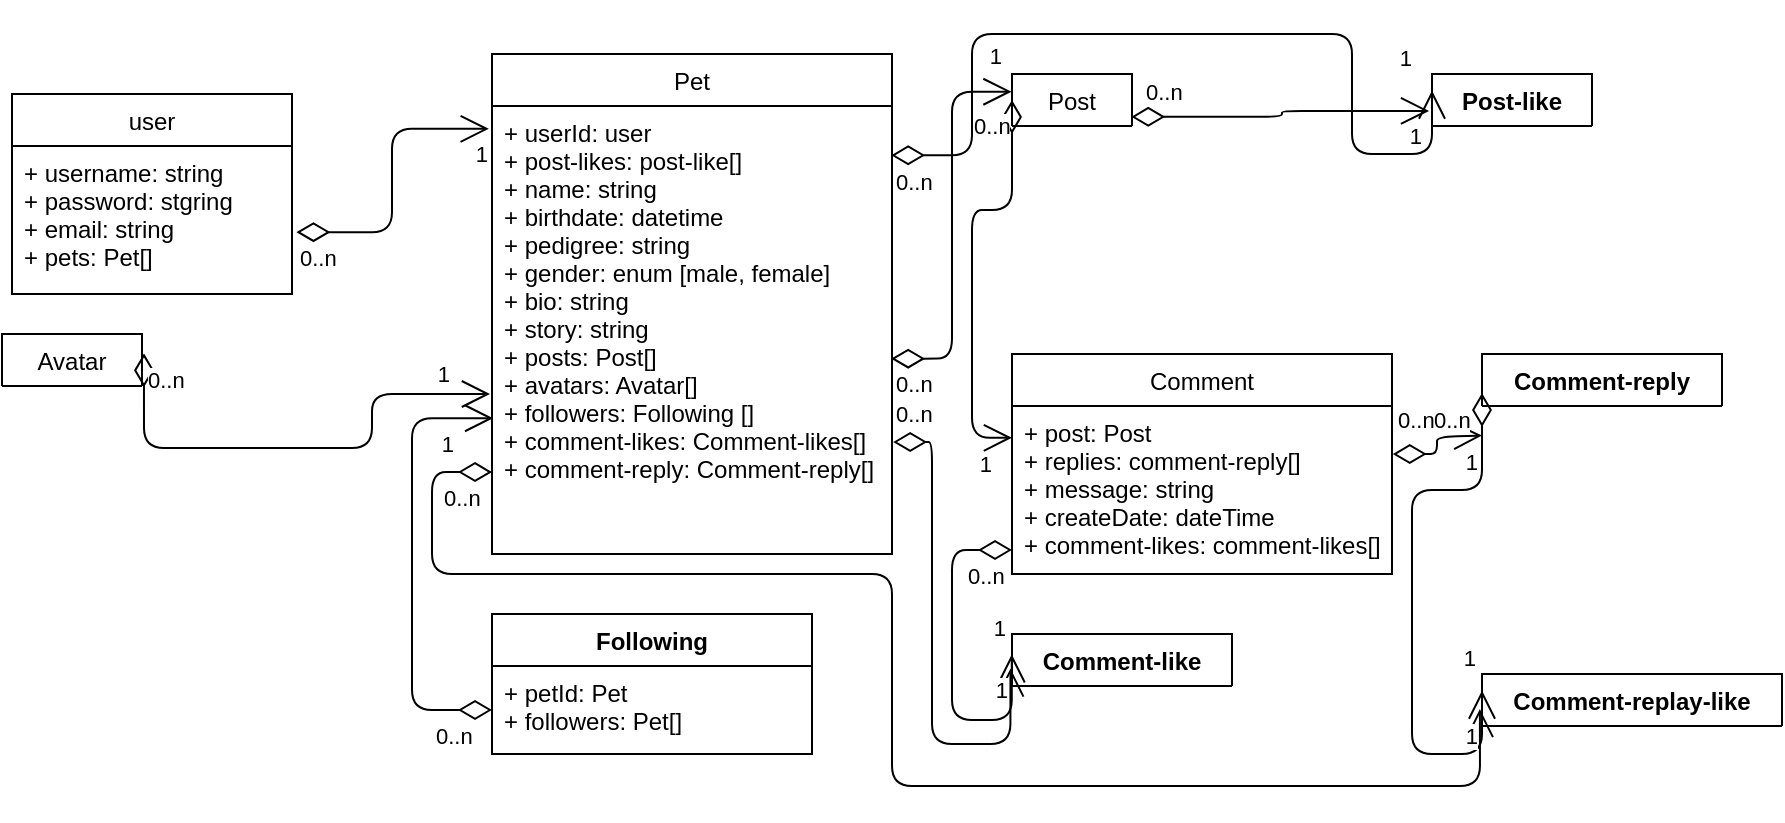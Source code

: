 <mxfile version="15.5.4" type="embed"><diagram id="5BClj8nfw3l01UVWV0xK" name="Page-1"><mxGraphModel dx="2227" dy="1756" grid="1" gridSize="10" guides="1" tooltips="1" connect="1" arrows="1" fold="1" page="1" pageScale="1" pageWidth="850" pageHeight="1100" math="0" shadow="0"><root><mxCell id="0"/><mxCell id="1" parent="0"/><mxCell id="2" value="Pet" style="swimlane;fontStyle=0;childLayout=stackLayout;horizontal=1;startSize=26;fillColor=none;horizontalStack=0;resizeParent=1;resizeParentMax=0;resizeLast=0;collapsible=1;marginBottom=0;" parent="1" vertex="1"><mxGeometry x="-390" y="10" width="200" height="250" as="geometry"/></mxCell><mxCell id="4" value="+ userId: user&#10;+ post-likes: post-like[]&#10;+ name: string&#10;+ birthdate: datetime&#10;+ pedigree: string&#10;+ gender: enum [male, female]&#10;+ bio: string&#10;+ story: string&#10;+ posts: Post[]&#10;+ avatars: Avatar[]&#10;+ followers: Following []&#10;+ comment-likes: Comment-likes[]&#10;+ comment-reply: Comment-reply[]" style="text;strokeColor=none;fillColor=none;align=left;verticalAlign=top;spacingLeft=4;spacingRight=4;overflow=hidden;rotatable=0;points=[[0,0.5],[1,0.5]];portConstraint=eastwest;" parent="2" vertex="1"><mxGeometry y="26" width="200" height="224" as="geometry"/></mxCell><mxCell id="6" value="Following" style="swimlane;fontStyle=1;align=center;verticalAlign=top;childLayout=stackLayout;horizontal=1;startSize=26;horizontalStack=0;resizeParent=1;resizeParentMax=0;resizeLast=0;collapsible=1;marginBottom=0;" parent="1" vertex="1"><mxGeometry x="-390" y="290" width="160" height="70" as="geometry"><mxRectangle x="-390" y="290" width="90" height="26" as="alternateBounds"/></mxGeometry></mxCell><mxCell id="7" value="+ petId: Pet&#10;+ followers: Pet[]" style="text;strokeColor=none;fillColor=none;align=left;verticalAlign=top;spacingLeft=4;spacingRight=4;overflow=hidden;rotatable=0;points=[[0,0.5],[1,0.5]];portConstraint=eastwest;" parent="6" vertex="1"><mxGeometry y="26" width="160" height="44" as="geometry"/></mxCell><mxCell id="14" value="Comment-like&#10;" style="swimlane;fontStyle=1;align=center;verticalAlign=top;childLayout=stackLayout;horizontal=1;startSize=26;horizontalStack=0;resizeParent=1;resizeParentMax=0;resizeLast=0;collapsible=1;marginBottom=0;" parent="1" vertex="1" collapsed="1"><mxGeometry x="-130" y="300" width="110" height="26" as="geometry"><mxRectangle x="-130" y="300" width="140" height="70" as="alternateBounds"/></mxGeometry></mxCell><mxCell id="15" value="+ commentId: Comment&#10;+ petId: Pet" style="text;strokeColor=none;fillColor=none;align=left;verticalAlign=top;spacingLeft=4;spacingRight=4;overflow=hidden;rotatable=0;points=[[0,0.5],[1,0.5]];portConstraint=eastwest;" parent="14" vertex="1"><mxGeometry y="26" width="110" height="44" as="geometry"/></mxCell><mxCell id="18" value="Comment" style="swimlane;fontStyle=0;childLayout=stackLayout;horizontal=1;startSize=26;horizontalStack=0;resizeParent=1;resizeParentMax=0;resizeLast=0;collapsible=1;marginBottom=0;" parent="1" vertex="1"><mxGeometry x="-130" y="160" width="190" height="110" as="geometry"><mxRectangle x="-130" y="160" width="80" height="26" as="alternateBounds"/></mxGeometry></mxCell><mxCell id="113" value="" style="endArrow=open;html=1;endSize=12;startArrow=diamondThin;startSize=14;startFill=0;edgeStyle=orthogonalEdgeStyle;exitX=1.002;exitY=0.286;exitDx=0;exitDy=0;exitPerimeter=0;" parent="18" source="19" edge="1"><mxGeometry relative="1" as="geometry"><mxPoint x="75" y="40.79" as="sourcePoint"/><mxPoint x="235" y="40.79" as="targetPoint"/></mxGeometry></mxCell><mxCell id="114" value="0..n" style="edgeLabel;resizable=0;html=1;align=left;verticalAlign=top;" parent="113" connectable="0" vertex="1"><mxGeometry x="-1" relative="1" as="geometry"><mxPoint x="1" y="-30" as="offset"/></mxGeometry></mxCell><mxCell id="115" value="1" style="edgeLabel;resizable=0;html=1;align=right;verticalAlign=top;" parent="113" connectable="0" vertex="1"><mxGeometry x="1" relative="1" as="geometry"><mxPoint x="-2" as="offset"/></mxGeometry></mxCell><mxCell id="19" value="+ post: Post&#10;+ replies: comment-reply[]&#10;+ message: string&#10;+ createDate: dateTime&#10;+ comment-likes: comment-likes[]" style="text;strokeColor=none;fillColor=none;align=left;verticalAlign=top;spacingLeft=4;spacingRight=4;overflow=hidden;rotatable=0;points=[[0,0.5],[1,0.5]];portConstraint=eastwest;" parent="18" vertex="1"><mxGeometry y="26" width="190" height="84" as="geometry"/></mxCell><mxCell id="26" value="Avatar" style="swimlane;fontStyle=0;childLayout=stackLayout;horizontal=1;startSize=26;fillColor=none;horizontalStack=0;resizeParent=1;resizeParentMax=0;resizeLast=0;collapsible=1;marginBottom=0;" parent="1" vertex="1" collapsed="1"><mxGeometry x="-635" y="150" width="70" height="26" as="geometry"><mxRectangle x="-635" y="150" width="150" height="110" as="alternateBounds"/></mxGeometry></mxCell><mxCell id="28" value="+ alt: string&#10;+ petId: Pet&#10;+ createDate: dateTime&#10;+ isActive: boolean&#10;+ minioId: string" style="text;strokeColor=none;fillColor=none;align=left;verticalAlign=top;spacingLeft=4;spacingRight=4;overflow=hidden;rotatable=0;points=[[0,0.5],[1,0.5]];portConstraint=eastwest;" parent="26" vertex="1"><mxGeometry y="26" width="70" height="84" as="geometry"/></mxCell><mxCell id="30" value="user" style="swimlane;fontStyle=0;childLayout=stackLayout;horizontal=1;startSize=26;fillColor=none;horizontalStack=0;resizeParent=1;resizeParentMax=0;resizeLast=0;collapsible=1;marginBottom=0;" parent="1" vertex="1"><mxGeometry x="-630" y="30" width="140" height="100" as="geometry"/></mxCell><mxCell id="33" value="+ username: string&#10;+ password: stgring&#10;+ email: string&#10;+ pets: Pet[]&#10;" style="text;strokeColor=none;fillColor=none;align=left;verticalAlign=top;spacingLeft=4;spacingRight=4;overflow=hidden;rotatable=0;points=[[0,0.5],[1,0.5]];portConstraint=eastwest;" parent="30" vertex="1"><mxGeometry y="26" width="140" height="74" as="geometry"/></mxCell><mxCell id="41" value="&lt;br&gt;" style="endArrow=open;html=1;endSize=12;startArrow=diamondThin;startSize=14;startFill=0;edgeStyle=orthogonalEdgeStyle;entryX=-0.008;entryY=0.051;entryDx=0;entryDy=0;entryPerimeter=0;exitX=1.016;exitY=0.582;exitDx=0;exitDy=0;exitPerimeter=0;" parent="1" source="33" target="4" edge="1"><mxGeometry x="0.062" y="50" relative="1" as="geometry"><mxPoint x="-490" y="90" as="sourcePoint"/><mxPoint x="-330" y="90" as="targetPoint"/><mxPoint as="offset"/></mxGeometry></mxCell><mxCell id="42" value="0..n" style="edgeLabel;resizable=0;html=1;align=left;verticalAlign=top;" parent="41" connectable="0" vertex="1"><mxGeometry x="-1" relative="1" as="geometry"/></mxCell><mxCell id="43" value="1" style="edgeLabel;resizable=0;html=1;align=right;verticalAlign=top;" parent="41" connectable="0" vertex="1"><mxGeometry x="1" relative="1" as="geometry"/></mxCell><mxCell id="44" value="" style="endArrow=open;html=1;endSize=12;startArrow=diamondThin;startSize=14;startFill=0;edgeStyle=orthogonalEdgeStyle;exitX=1.014;exitY=0.373;exitDx=0;exitDy=0;exitPerimeter=0;" parent="1" source="28" edge="1"><mxGeometry x="0.572" y="30" relative="1" as="geometry"><mxPoint x="-470" y="280" as="sourcePoint"/><mxPoint x="-391" y="180" as="targetPoint"/><Array as="points"><mxPoint x="-450" y="207"/><mxPoint x="-450" y="180"/><mxPoint x="-391" y="180"/></Array><mxPoint as="offset"/></mxGeometry></mxCell><mxCell id="45" value="0..n" style="edgeLabel;resizable=0;html=1;align=left;verticalAlign=top;" parent="44" connectable="0" vertex="1"><mxGeometry x="-1" relative="1" as="geometry"/></mxCell><mxCell id="46" value="1" style="edgeLabel;resizable=0;html=1;align=right;verticalAlign=top;" parent="44" connectable="0" vertex="1"><mxGeometry x="1" relative="1" as="geometry"><mxPoint x="-20" y="-23" as="offset"/></mxGeometry></mxCell><mxCell id="47" value="" style="endArrow=open;html=1;endSize=12;startArrow=diamondThin;startSize=14;startFill=0;edgeStyle=orthogonalEdgeStyle;entryX=0.003;entryY=0.697;entryDx=0;entryDy=0;entryPerimeter=0;exitX=0;exitY=0.5;exitDx=0;exitDy=0;" parent="1" source="7" target="4" edge="1"><mxGeometry x="-1" y="-292" relative="1" as="geometry"><mxPoint x="-390" y="311" as="sourcePoint"/><mxPoint x="-380" y="209" as="targetPoint"/><Array as="points"><mxPoint x="-430" y="338"/><mxPoint x="-430" y="192"/></Array><mxPoint x="-250" y="-142" as="offset"/></mxGeometry></mxCell><mxCell id="48" value="0..n" style="edgeLabel;resizable=0;html=1;align=left;verticalAlign=top;" parent="47" connectable="0" vertex="1"><mxGeometry x="-1" relative="1" as="geometry"><mxPoint x="-30" as="offset"/></mxGeometry></mxCell><mxCell id="49" value="1" style="edgeLabel;resizable=0;html=1;align=right;verticalAlign=top;" parent="47" connectable="0" vertex="1"><mxGeometry x="1" relative="1" as="geometry"><mxPoint x="-19" as="offset"/></mxGeometry></mxCell><mxCell id="60" value="Post" style="swimlane;fontStyle=0;childLayout=stackLayout;horizontal=1;startSize=26;fillColor=none;horizontalStack=0;resizeParent=1;resizeParentMax=0;resizeLast=0;collapsible=1;marginBottom=0;" parent="1" vertex="1" collapsed="1"><mxGeometry x="-130" y="20" width="60" height="26" as="geometry"><mxRectangle x="-130" y="20" width="150" height="110" as="alternateBounds"/></mxGeometry></mxCell><mxCell id="61" value="+ message: string&#10;+ petId: Pet&#10;+comments: comment[]&#10;+ createDate: DateTime&#10;+ post-like: Post-like" style="text;strokeColor=none;fillColor=none;align=left;verticalAlign=top;spacingLeft=4;spacingRight=4;overflow=hidden;rotatable=0;points=[[0,0.5],[1,0.5]];portConstraint=eastwest;" parent="60" vertex="1"><mxGeometry y="26" width="60" height="84" as="geometry"/></mxCell><mxCell id="74" value="" style="endArrow=open;html=1;endSize=12;startArrow=diamondThin;startSize=14;startFill=0;edgeStyle=orthogonalEdgeStyle;entryX=-0.001;entryY=0.391;entryDx=0;entryDy=0;entryPerimeter=0;" parent="1" target="15" edge="1"><mxGeometry relative="1" as="geometry"><mxPoint x="-130" y="258" as="sourcePoint"/><mxPoint x="-130.56" y="330.16" as="targetPoint"/><Array as="points"><mxPoint x="-160" y="258"/><mxPoint x="-160" y="343"/></Array></mxGeometry></mxCell><mxCell id="75" value="0..n" style="edgeLabel;resizable=0;html=1;align=left;verticalAlign=top;" parent="74" connectable="0" vertex="1"><mxGeometry x="-1" relative="1" as="geometry"><mxPoint x="-24" as="offset"/></mxGeometry></mxCell><mxCell id="76" value="1" style="edgeLabel;resizable=0;html=1;align=right;verticalAlign=top;" parent="74" connectable="0" vertex="1"><mxGeometry x="1" relative="1" as="geometry"><mxPoint x="-2" y="-26" as="offset"/></mxGeometry></mxCell><mxCell id="81" value="Post-like&#10;" style="swimlane;fontStyle=1;align=center;verticalAlign=top;childLayout=stackLayout;horizontal=1;startSize=26;horizontalStack=0;resizeParent=1;resizeParentMax=0;resizeLast=0;collapsible=1;marginBottom=0;" parent="1" vertex="1" collapsed="1"><mxGeometry x="80" y="20" width="80" height="26" as="geometry"><mxRectangle x="80" y="20" width="140" height="70" as="alternateBounds"/></mxGeometry></mxCell><mxCell id="82" value="+ petId: Pet&#10;+ postId: Post" style="text;strokeColor=none;fillColor=none;align=left;verticalAlign=top;spacingLeft=4;spacingRight=4;overflow=hidden;rotatable=0;points=[[0,0.5],[1,0.5]];portConstraint=eastwest;" parent="81" vertex="1"><mxGeometry y="26" width="80" height="44" as="geometry"/></mxCell><mxCell id="89" value="Comment-reply" style="swimlane;fontStyle=1;align=center;verticalAlign=top;childLayout=stackLayout;horizontal=1;startSize=26;horizontalStack=0;resizeParent=1;resizeParentMax=0;resizeLast=0;collapsible=1;marginBottom=0;" parent="1" vertex="1" collapsed="1"><mxGeometry x="105" y="160" width="120" height="26" as="geometry"><mxRectangle x="105" y="160" width="250" height="90" as="alternateBounds"/></mxGeometry></mxCell><mxCell id="90" value="+ commentId: Comment&#10;+ message: string&#10;+ comment-replay-like: Comment-replay-like" style="text;strokeColor=none;fillColor=none;align=left;verticalAlign=top;spacingLeft=4;spacingRight=4;overflow=hidden;rotatable=0;points=[[0,0.5],[1,0.5]];portConstraint=eastwest;" parent="89" vertex="1"><mxGeometry y="26" width="120" height="64" as="geometry"/></mxCell><mxCell id="95" value="Comment-replay-like" style="swimlane;fontStyle=1;align=center;verticalAlign=top;childLayout=stackLayout;horizontal=1;startSize=26;horizontalStack=0;resizeParent=1;resizeParentMax=0;resizeLast=0;collapsible=1;marginBottom=0;" parent="1" vertex="1" collapsed="1"><mxGeometry x="105" y="320" width="150" height="26" as="geometry"><mxRectangle x="105" y="320" width="220" height="70" as="alternateBounds"/></mxGeometry></mxCell><mxCell id="96" value="+ comment-reply-id: Comment-replay&#10;+ petId: Pet" style="text;strokeColor=none;fillColor=none;align=left;verticalAlign=top;spacingLeft=4;spacingRight=4;overflow=hidden;rotatable=0;points=[[0,0.5],[1,0.5]];portConstraint=eastwest;" parent="95" vertex="1"><mxGeometry y="26" width="150" height="44" as="geometry"/></mxCell><mxCell id="101" value="" style="endArrow=open;html=1;endSize=12;startArrow=diamondThin;startSize=14;startFill=0;edgeStyle=orthogonalEdgeStyle;exitX=0.998;exitY=0.564;exitDx=0;exitDy=0;exitPerimeter=0;entryX=-0.004;entryY=0.341;entryDx=0;entryDy=0;entryPerimeter=0;" parent="1" source="4" target="61" edge="1"><mxGeometry relative="1" as="geometry"><mxPoint x="-320" y="140" as="sourcePoint"/><mxPoint x="-140" y="70" as="targetPoint"/></mxGeometry></mxCell><mxCell id="102" value="0..n" style="edgeLabel;resizable=0;html=1;align=left;verticalAlign=top;" parent="101" connectable="0" vertex="1"><mxGeometry x="-1" relative="1" as="geometry"/></mxCell><mxCell id="103" value="1" style="edgeLabel;resizable=0;html=1;align=right;verticalAlign=top;" parent="101" connectable="0" vertex="1"><mxGeometry x="1" relative="1" as="geometry"><mxPoint x="-4" y="-31" as="offset"/></mxGeometry></mxCell><mxCell id="104" value="" style="endArrow=open;html=1;endSize=12;startArrow=diamondThin;startSize=14;startFill=0;edgeStyle=orthogonalEdgeStyle;exitX=0.994;exitY=0.823;exitDx=0;exitDy=0;exitPerimeter=0;entryX=-0.018;entryY=0.71;entryDx=0;entryDy=0;entryPerimeter=0;" parent="1" source="61" target="82" edge="1"><mxGeometry relative="1" as="geometry"><mxPoint x="-80" y="60" as="sourcePoint"/><mxPoint x="80" y="60" as="targetPoint"/></mxGeometry></mxCell><mxCell id="105" value="0..n" style="edgeLabel;resizable=0;html=1;align=left;verticalAlign=top;" parent="104" connectable="0" vertex="1"><mxGeometry x="-1" relative="1" as="geometry"><mxPoint x="5" y="-25" as="offset"/></mxGeometry></mxCell><mxCell id="106" value="1" style="edgeLabel;resizable=0;html=1;align=right;verticalAlign=top;" parent="104" connectable="0" vertex="1"><mxGeometry x="1" relative="1" as="geometry"><mxPoint x="-3" as="offset"/></mxGeometry></mxCell><mxCell id="107" value="" style="endArrow=open;html=1;endSize=12;startArrow=diamondThin;startSize=14;startFill=0;edgeStyle=orthogonalEdgeStyle;entryX=0;entryY=0.318;entryDx=0;entryDy=0;entryPerimeter=0;exitX=0.998;exitY=0.11;exitDx=0;exitDy=0;exitPerimeter=0;" parent="1" source="4" target="82" edge="1"><mxGeometry relative="1" as="geometry"><mxPoint x="-110" y="9.57" as="sourcePoint"/><mxPoint x="50" y="9.57" as="targetPoint"/><Array as="points"><mxPoint x="-150" y="61"/><mxPoint x="-150"/><mxPoint x="40"/><mxPoint x="40" y="60"/></Array></mxGeometry></mxCell><mxCell id="108" value="0..n" style="edgeLabel;resizable=0;html=1;align=left;verticalAlign=top;" parent="107" connectable="0" vertex="1"><mxGeometry x="-1" relative="1" as="geometry"/></mxCell><mxCell id="109" value="1" style="edgeLabel;resizable=0;html=1;align=right;verticalAlign=top;" parent="107" connectable="0" vertex="1"><mxGeometry x="1" relative="1" as="geometry"><mxPoint x="-10" y="-30" as="offset"/></mxGeometry></mxCell><mxCell id="110" value="" style="endArrow=open;html=1;endSize=12;startArrow=diamondThin;startSize=14;startFill=0;edgeStyle=orthogonalEdgeStyle;exitX=0;exitY=0.5;exitDx=0;exitDy=0;entryX=0;entryY=0.189;entryDx=0;entryDy=0;entryPerimeter=0;" parent="1" source="61" target="19" edge="1"><mxGeometry relative="1" as="geometry"><mxPoint x="-140" y="140" as="sourcePoint"/><mxPoint x="-140" y="200" as="targetPoint"/><Array as="points"><mxPoint x="-150" y="88"/><mxPoint x="-150" y="202"/></Array></mxGeometry></mxCell><mxCell id="111" value="0..n" style="edgeLabel;resizable=0;html=1;align=left;verticalAlign=top;" parent="110" connectable="0" vertex="1"><mxGeometry x="-1" relative="1" as="geometry"><mxPoint x="-21" as="offset"/></mxGeometry></mxCell><mxCell id="112" value="1" style="edgeLabel;resizable=0;html=1;align=right;verticalAlign=top;" parent="110" connectable="0" vertex="1"><mxGeometry x="1" relative="1" as="geometry"><mxPoint x="-10" as="offset"/></mxGeometry></mxCell><mxCell id="116" value="" style="endArrow=open;html=1;endSize=12;startArrow=diamondThin;startSize=14;startFill=0;edgeStyle=orthogonalEdgeStyle;entryX=-0.007;entryY=0.662;entryDx=0;entryDy=0;entryPerimeter=0;exitX=1.003;exitY=0.75;exitDx=0;exitDy=0;exitPerimeter=0;" parent="1" source="4" target="15" edge="1"><mxGeometry relative="1" as="geometry"><mxPoint x="-200" y="204.79" as="sourcePoint"/><mxPoint x="-40" y="204.79" as="targetPoint"/><Array as="points"><mxPoint x="-170" y="204"/><mxPoint x="-170" y="355"/></Array></mxGeometry></mxCell><mxCell id="117" value="0..n" style="edgeLabel;resizable=0;html=1;align=left;verticalAlign=top;" parent="116" connectable="0" vertex="1"><mxGeometry x="-1" relative="1" as="geometry"><mxPoint x="-1" y="-27" as="offset"/></mxGeometry></mxCell><mxCell id="118" value="1" style="edgeLabel;resizable=0;html=1;align=right;verticalAlign=top;" parent="116" connectable="0" vertex="1"><mxGeometry x="1" relative="1" as="geometry"><mxPoint x="-1" y="-2" as="offset"/></mxGeometry></mxCell><mxCell id="119" value="" style="endArrow=open;html=1;endSize=12;startArrow=diamondThin;startSize=14;startFill=0;edgeStyle=orthogonalEdgeStyle;exitX=0;exitY=0.75;exitDx=0;exitDy=0;entryX=0;entryY=0.318;entryDx=0;entryDy=0;entryPerimeter=0;" parent="1" source="89" target="96" edge="1"><mxGeometry relative="1" as="geometry"><mxPoint x="-30" y="250" as="sourcePoint"/><mxPoint x="130" y="250" as="targetPoint"/><Array as="points"><mxPoint x="70" y="228"/><mxPoint x="70" y="360"/></Array></mxGeometry></mxCell><mxCell id="120" value="0..n" style="edgeLabel;resizable=0;html=1;align=left;verticalAlign=top;" parent="119" connectable="0" vertex="1"><mxGeometry x="-1" relative="1" as="geometry"><mxPoint x="-26" as="offset"/></mxGeometry></mxCell><mxCell id="121" value="1" style="edgeLabel;resizable=0;html=1;align=right;verticalAlign=top;" parent="119" connectable="0" vertex="1"><mxGeometry x="1" relative="1" as="geometry"><mxPoint x="-3" y="-30" as="offset"/></mxGeometry></mxCell><mxCell id="122" value="" style="endArrow=open;html=1;endSize=12;startArrow=diamondThin;startSize=14;startFill=0;edgeStyle=orthogonalEdgeStyle;entryX=-0.007;entryY=0.671;entryDx=0;entryDy=0;entryPerimeter=0;exitX=0;exitY=0.817;exitDx=0;exitDy=0;exitPerimeter=0;" parent="1" source="4" target="96" edge="1"><mxGeometry x="0.817" y="-50" relative="1" as="geometry"><mxPoint x="-180" y="220" as="sourcePoint"/><mxPoint x="100" y="370" as="targetPoint"/><Array as="points"><mxPoint x="-420" y="219"/><mxPoint x="-420" y="270"/><mxPoint x="-190" y="270"/><mxPoint x="-190" y="376"/><mxPoint x="104" y="376"/></Array><mxPoint as="offset"/></mxGeometry></mxCell><mxCell id="123" value="0..n" style="edgeLabel;resizable=0;html=1;align=left;verticalAlign=top;" parent="122" connectable="0" vertex="1"><mxGeometry x="-1" relative="1" as="geometry"><mxPoint x="-26" as="offset"/></mxGeometry></mxCell><mxCell id="124" value="1" style="edgeLabel;resizable=0;html=1;align=right;verticalAlign=top;" parent="122" connectable="0" vertex="1"><mxGeometry x="1" relative="1" as="geometry"/></mxCell></root></mxGraphModel></diagram></mxfile>